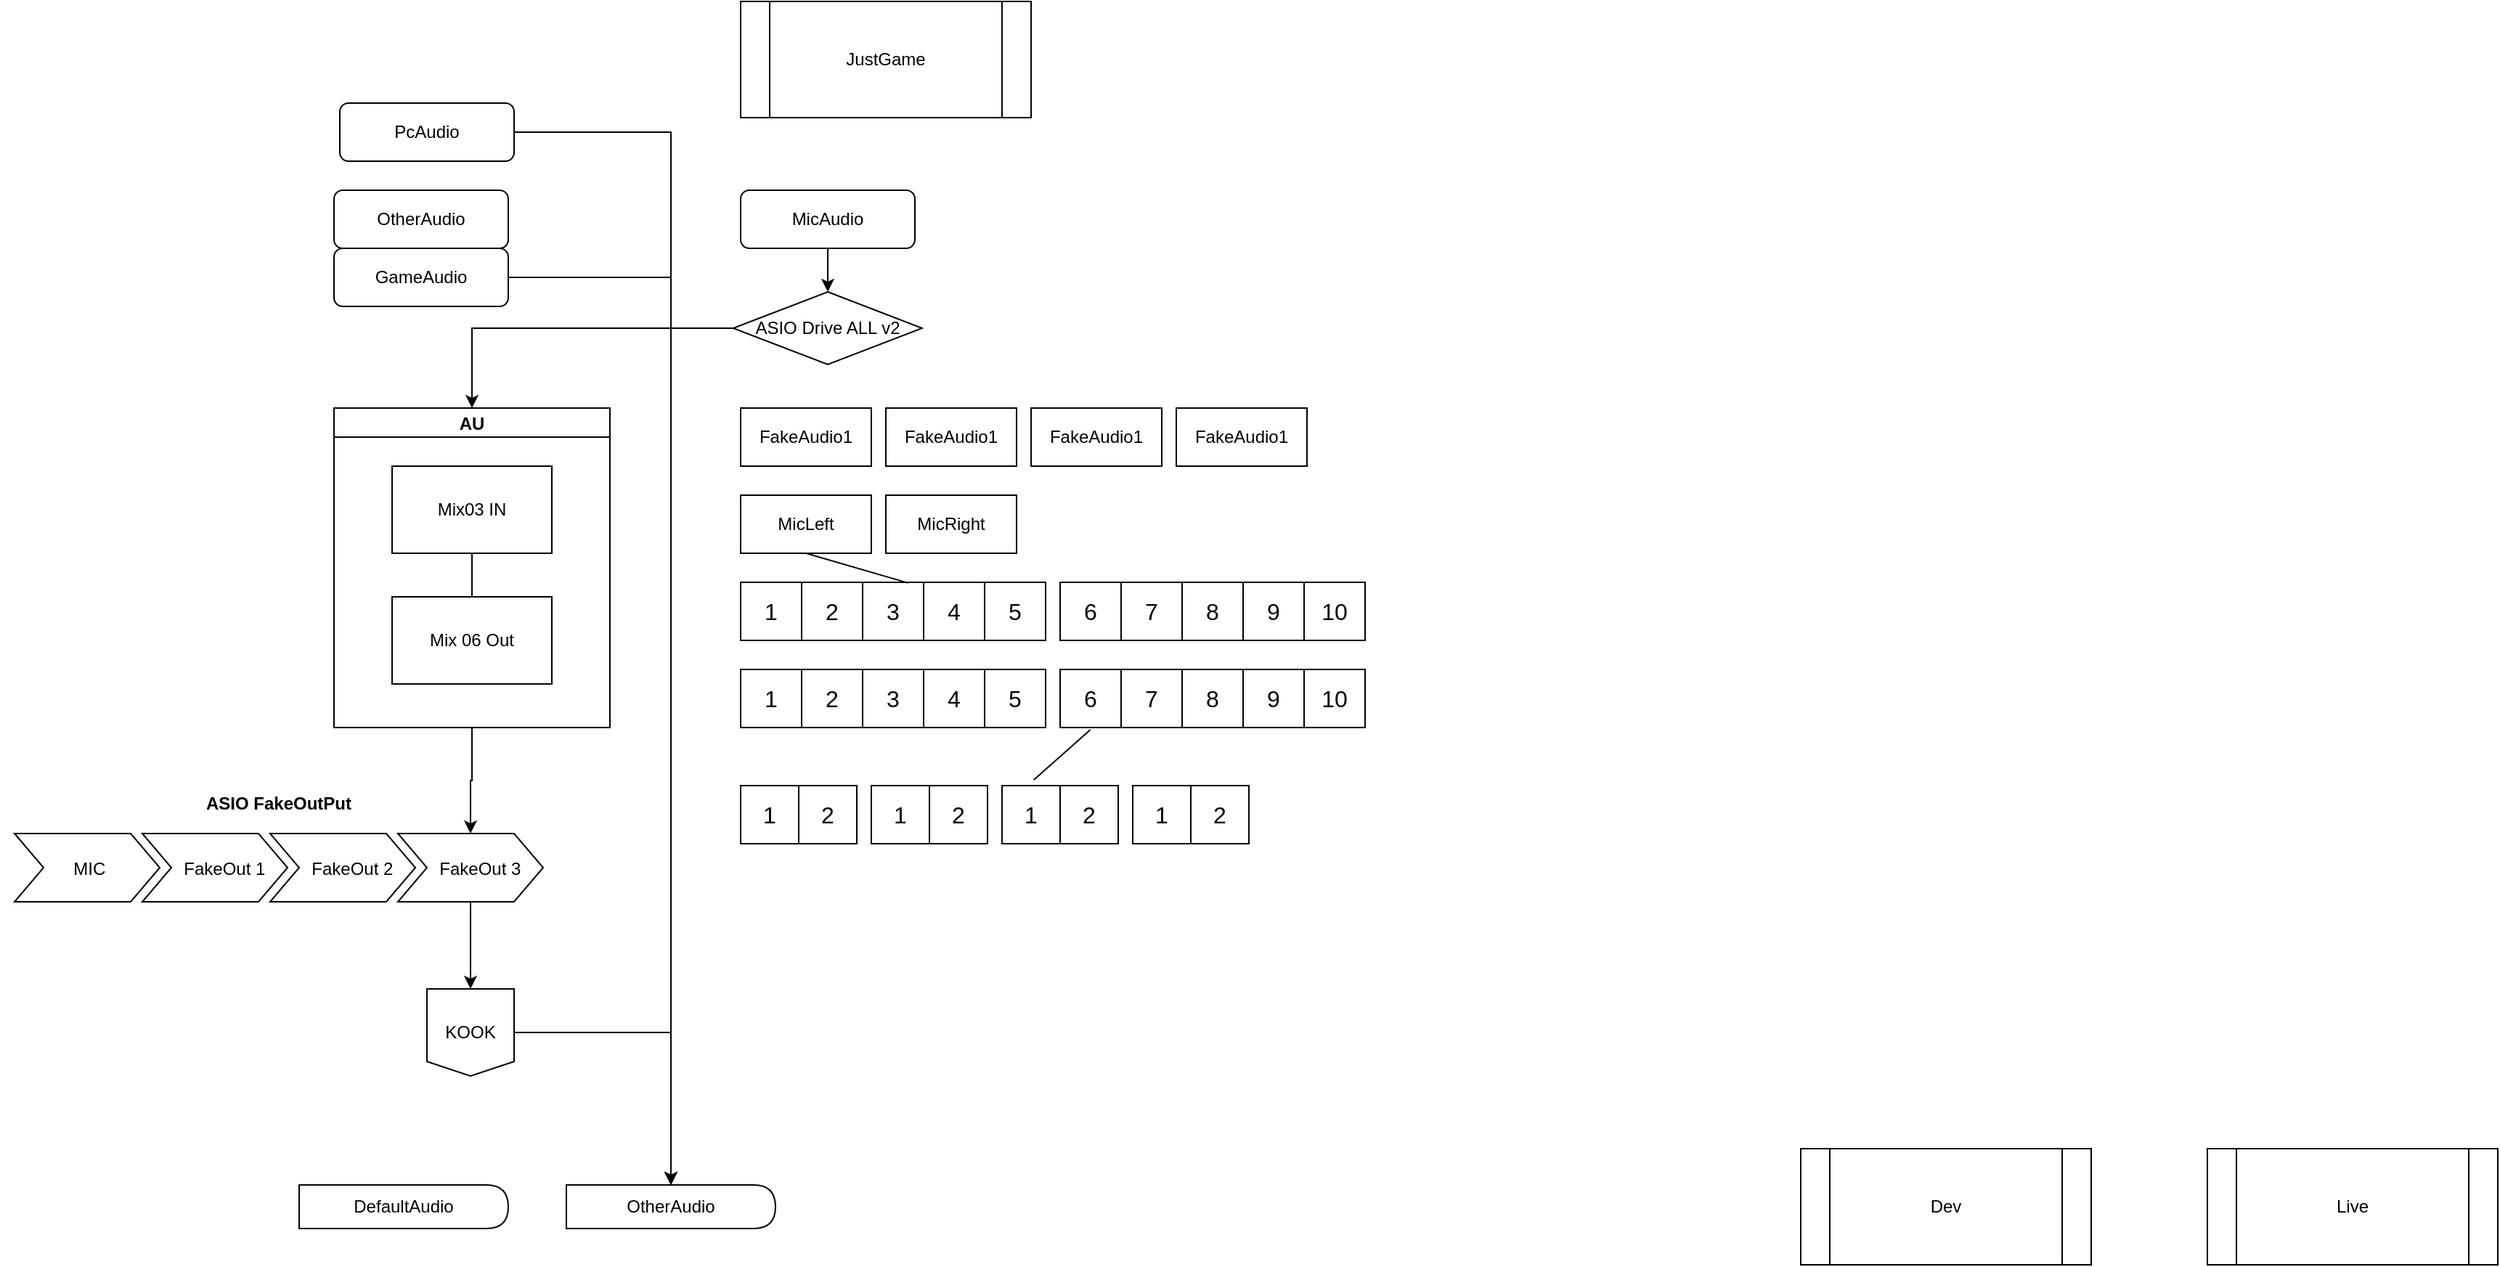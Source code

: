 <mxfile version="20.2.4" type="github">
  <diagram id="C5RBs43oDa-KdzZeNtuy" name="Page-1">
    <mxGraphModel dx="2605" dy="950" grid="1" gridSize="10" guides="1" tooltips="1" connect="1" arrows="1" fold="1" page="1" pageScale="1" pageWidth="827" pageHeight="1169" math="0" shadow="0">
      <root>
        <mxCell id="WIyWlLk6GJQsqaUBKTNV-0" />
        <mxCell id="WIyWlLk6GJQsqaUBKTNV-1" parent="WIyWlLk6GJQsqaUBKTNV-0" />
        <mxCell id="WxfKijYovhRXDLQv0Ypq-139" style="edgeStyle=orthogonalEdgeStyle;rounded=0;orthogonalLoop=1;jettySize=auto;html=1;fontSize=16;entryX=0.5;entryY=0;entryDx=0;entryDy=0;" edge="1" parent="WIyWlLk6GJQsqaUBKTNV-1" source="WIyWlLk6GJQsqaUBKTNV-3" target="WxfKijYovhRXDLQv0Ypq-48">
          <mxGeometry relative="1" as="geometry">
            <mxPoint x="310" y="220" as="targetPoint" />
          </mxGeometry>
        </mxCell>
        <mxCell id="WIyWlLk6GJQsqaUBKTNV-3" value="PcAudio" style="rounded=1;whiteSpace=wrap;html=1;fontSize=12;glass=0;strokeWidth=1;shadow=0;" parent="WIyWlLk6GJQsqaUBKTNV-1" vertex="1">
          <mxGeometry x="84" y="150" width="120" height="40" as="geometry" />
        </mxCell>
        <mxCell id="WxfKijYovhRXDLQv0Ypq-52" style="edgeStyle=orthogonalEdgeStyle;rounded=0;orthogonalLoop=1;jettySize=auto;html=1;entryX=0.5;entryY=0;entryDx=0;entryDy=0;" edge="1" parent="WIyWlLk6GJQsqaUBKTNV-1" source="WxfKijYovhRXDLQv0Ypq-0" target="WxfKijYovhRXDLQv0Ypq-48">
          <mxGeometry relative="1" as="geometry" />
        </mxCell>
        <mxCell id="WxfKijYovhRXDLQv0Ypq-0" value="GameAudio" style="rounded=1;whiteSpace=wrap;html=1;fontSize=12;glass=0;strokeWidth=1;shadow=0;" vertex="1" parent="WIyWlLk6GJQsqaUBKTNV-1">
          <mxGeometry x="80" y="250" width="120" height="40" as="geometry" />
        </mxCell>
        <mxCell id="WxfKijYovhRXDLQv0Ypq-1" value="MicAudio" style="rounded=1;whiteSpace=wrap;html=1;fontSize=12;glass=0;strokeWidth=1;shadow=0;" vertex="1" parent="WIyWlLk6GJQsqaUBKTNV-1">
          <mxGeometry x="360" y="210" width="120" height="40" as="geometry" />
        </mxCell>
        <mxCell id="WxfKijYovhRXDLQv0Ypq-2" value="OtherAudio" style="rounded=1;whiteSpace=wrap;html=1;fontSize=12;glass=0;strokeWidth=1;shadow=0;" vertex="1" parent="WIyWlLk6GJQsqaUBKTNV-1">
          <mxGeometry x="80" y="210" width="120" height="40" as="geometry" />
        </mxCell>
        <mxCell id="WxfKijYovhRXDLQv0Ypq-42" style="edgeStyle=orthogonalEdgeStyle;rounded=0;orthogonalLoop=1;jettySize=auto;html=1;entryX=0.5;entryY=0;entryDx=0;entryDy=0;entryPerimeter=0;" edge="1" parent="WIyWlLk6GJQsqaUBKTNV-1" source="WxfKijYovhRXDLQv0Ypq-3" target="WxfKijYovhRXDLQv0Ypq-36">
          <mxGeometry relative="1" as="geometry">
            <mxPoint x="220" y="340" as="targetPoint" />
          </mxGeometry>
        </mxCell>
        <mxCell id="WxfKijYovhRXDLQv0Ypq-3" value="ASIO Drive ALL v2" style="rhombus;whiteSpace=wrap;html=1;" vertex="1" parent="WIyWlLk6GJQsqaUBKTNV-1">
          <mxGeometry x="355" y="280" width="130" height="50" as="geometry" />
        </mxCell>
        <mxCell id="WxfKijYovhRXDLQv0Ypq-4" value="" style="endArrow=classic;html=1;rounded=0;exitX=0.5;exitY=1;exitDx=0;exitDy=0;entryX=0.5;entryY=0;entryDx=0;entryDy=0;" edge="1" parent="WIyWlLk6GJQsqaUBKTNV-1" source="WxfKijYovhRXDLQv0Ypq-1" target="WxfKijYovhRXDLQv0Ypq-3">
          <mxGeometry width="50" height="50" relative="1" as="geometry">
            <mxPoint x="390" y="580" as="sourcePoint" />
            <mxPoint x="440" y="530" as="targetPoint" />
          </mxGeometry>
        </mxCell>
        <mxCell id="WxfKijYovhRXDLQv0Ypq-5" value="JustGame" style="shape=process;whiteSpace=wrap;html=1;backgroundOutline=1;" vertex="1" parent="WIyWlLk6GJQsqaUBKTNV-1">
          <mxGeometry x="360" y="80" width="200" height="80" as="geometry" />
        </mxCell>
        <mxCell id="WxfKijYovhRXDLQv0Ypq-6" value="Dev" style="shape=process;whiteSpace=wrap;html=1;backgroundOutline=1;" vertex="1" parent="WIyWlLk6GJQsqaUBKTNV-1">
          <mxGeometry x="1090" y="870" width="200" height="80" as="geometry" />
        </mxCell>
        <mxCell id="WxfKijYovhRXDLQv0Ypq-7" value="Live" style="shape=process;whiteSpace=wrap;html=1;backgroundOutline=1;" vertex="1" parent="WIyWlLk6GJQsqaUBKTNV-1">
          <mxGeometry x="1370" y="870" width="200" height="80" as="geometry" />
        </mxCell>
        <mxCell id="WxfKijYovhRXDLQv0Ypq-49" style="edgeStyle=orthogonalEdgeStyle;rounded=0;orthogonalLoop=1;jettySize=auto;html=1;" edge="1" parent="WIyWlLk6GJQsqaUBKTNV-1" source="WxfKijYovhRXDLQv0Ypq-12" target="WxfKijYovhRXDLQv0Ypq-48">
          <mxGeometry relative="1" as="geometry" />
        </mxCell>
        <mxCell id="WxfKijYovhRXDLQv0Ypq-12" value="KOOK" style="shape=offPageConnector;whiteSpace=wrap;html=1;size=0.167;" vertex="1" parent="WIyWlLk6GJQsqaUBKTNV-1">
          <mxGeometry x="144" y="760" width="60" height="60" as="geometry" />
        </mxCell>
        <mxCell id="WxfKijYovhRXDLQv0Ypq-14" value="ASIO FakeOutPut" style="swimlane;childLayout=stackLayout;horizontal=1;fillColor=none;horizontalStack=1;resizeParent=1;resizeParentMax=0;resizeLast=0;collapsible=0;strokeColor=none;stackBorder=10;stackSpacing=-12;resizable=1;align=center;points=[];fontColor=#000000;" vertex="1" parent="WIyWlLk6GJQsqaUBKTNV-1">
          <mxGeometry x="-150" y="620" width="384" height="90" as="geometry" />
        </mxCell>
        <mxCell id="WxfKijYovhRXDLQv0Ypq-15" value=" MIC" style="shape=step;perimeter=stepPerimeter;fixedSize=1;points=[];" vertex="1" parent="WxfKijYovhRXDLQv0Ypq-14">
          <mxGeometry x="10" y="33" width="100" height="47" as="geometry" />
        </mxCell>
        <mxCell id="WxfKijYovhRXDLQv0Ypq-16" value="    FakeOut 1" style="shape=step;perimeter=stepPerimeter;fixedSize=1;points=[];" vertex="1" parent="WxfKijYovhRXDLQv0Ypq-14">
          <mxGeometry x="98" y="33" width="100" height="47" as="geometry" />
        </mxCell>
        <mxCell id="WxfKijYovhRXDLQv0Ypq-17" value="    FakeOut 2" style="shape=step;perimeter=stepPerimeter;fixedSize=1;points=[];" vertex="1" parent="WxfKijYovhRXDLQv0Ypq-14">
          <mxGeometry x="186" y="33" width="100" height="47" as="geometry" />
        </mxCell>
        <mxCell id="WxfKijYovhRXDLQv0Ypq-19" value="    FakeOut 3" style="shape=step;perimeter=stepPerimeter;fixedSize=1;points=[];" vertex="1" parent="WxfKijYovhRXDLQv0Ypq-14">
          <mxGeometry x="274" y="33" width="100" height="47" as="geometry" />
        </mxCell>
        <mxCell id="WxfKijYovhRXDLQv0Ypq-43" style="edgeStyle=orthogonalEdgeStyle;rounded=0;orthogonalLoop=1;jettySize=auto;html=1;" edge="1" parent="WIyWlLk6GJQsqaUBKTNV-1" source="WxfKijYovhRXDLQv0Ypq-36" target="WxfKijYovhRXDLQv0Ypq-19">
          <mxGeometry relative="1" as="geometry" />
        </mxCell>
        <mxCell id="WxfKijYovhRXDLQv0Ypq-36" value="AU" style="swimlane;startSize=20;horizontal=1;containerType=tree;newEdgeStyle={&quot;edgeStyle&quot;:&quot;elbowEdgeStyle&quot;,&quot;startArrow&quot;:&quot;none&quot;,&quot;endArrow&quot;:&quot;none&quot;};" vertex="1" parent="WIyWlLk6GJQsqaUBKTNV-1">
          <mxGeometry x="80" y="360" width="190" height="220" as="geometry" />
        </mxCell>
        <mxCell id="WxfKijYovhRXDLQv0Ypq-38" value="" style="edgeStyle=elbowEdgeStyle;elbow=vertical;startArrow=none;endArrow=none;rounded=0;" edge="1" parent="WxfKijYovhRXDLQv0Ypq-36" source="WxfKijYovhRXDLQv0Ypq-39" target="WxfKijYovhRXDLQv0Ypq-41">
          <mxGeometry relative="1" as="geometry">
            <mxPoint x="120" y="120" as="sourcePoint" />
          </mxGeometry>
        </mxCell>
        <UserObject label="Mix03 IN" treeRoot="1" id="WxfKijYovhRXDLQv0Ypq-39">
          <mxCell style="whiteSpace=wrap;html=1;align=center;treeFolding=1;treeMoving=1;newEdgeStyle={&quot;edgeStyle&quot;:&quot;elbowEdgeStyle&quot;,&quot;startArrow&quot;:&quot;none&quot;,&quot;endArrow&quot;:&quot;none&quot;};" vertex="1" parent="WxfKijYovhRXDLQv0Ypq-36">
            <mxGeometry x="40" y="40" width="110" height="60" as="geometry" />
          </mxCell>
        </UserObject>
        <mxCell id="WxfKijYovhRXDLQv0Ypq-41" value="Mix 06 Out" style="whiteSpace=wrap;html=1;align=center;verticalAlign=middle;treeFolding=1;treeMoving=1;newEdgeStyle={&quot;edgeStyle&quot;:&quot;elbowEdgeStyle&quot;,&quot;startArrow&quot;:&quot;none&quot;,&quot;endArrow&quot;:&quot;none&quot;};" vertex="1" parent="WxfKijYovhRXDLQv0Ypq-36">
          <mxGeometry x="40" y="130" width="110" height="60" as="geometry" />
        </mxCell>
        <mxCell id="WxfKijYovhRXDLQv0Ypq-44" style="edgeStyle=orthogonalEdgeStyle;rounded=0;orthogonalLoop=1;jettySize=auto;html=1;" edge="1" parent="WIyWlLk6GJQsqaUBKTNV-1" source="WxfKijYovhRXDLQv0Ypq-19" target="WxfKijYovhRXDLQv0Ypq-12">
          <mxGeometry relative="1" as="geometry" />
        </mxCell>
        <mxCell id="WxfKijYovhRXDLQv0Ypq-46" value="DefaultAudio" style="shape=delay;whiteSpace=wrap;html=1;" vertex="1" parent="WIyWlLk6GJQsqaUBKTNV-1">
          <mxGeometry x="56" y="895" width="144" height="30" as="geometry" />
        </mxCell>
        <mxCell id="WxfKijYovhRXDLQv0Ypq-48" value="OtherAudio" style="shape=delay;whiteSpace=wrap;html=1;" vertex="1" parent="WIyWlLk6GJQsqaUBKTNV-1">
          <mxGeometry x="240" y="895" width="144" height="30" as="geometry" />
        </mxCell>
        <mxCell id="WxfKijYovhRXDLQv0Ypq-54" value="FakeAudio1" style="rounded=0;whiteSpace=wrap;html=1;" vertex="1" parent="WIyWlLk6GJQsqaUBKTNV-1">
          <mxGeometry x="360" y="360" width="90" height="40" as="geometry" />
        </mxCell>
        <mxCell id="WxfKijYovhRXDLQv0Ypq-55" value="FakeAudio1" style="rounded=0;whiteSpace=wrap;html=1;" vertex="1" parent="WIyWlLk6GJQsqaUBKTNV-1">
          <mxGeometry x="460" y="360" width="90" height="40" as="geometry" />
        </mxCell>
        <mxCell id="WxfKijYovhRXDLQv0Ypq-56" value="FakeAudio1" style="rounded=0;whiteSpace=wrap;html=1;" vertex="1" parent="WIyWlLk6GJQsqaUBKTNV-1">
          <mxGeometry x="560" y="360" width="90" height="40" as="geometry" />
        </mxCell>
        <mxCell id="WxfKijYovhRXDLQv0Ypq-57" value="FakeAudio1" style="rounded=0;whiteSpace=wrap;html=1;" vertex="1" parent="WIyWlLk6GJQsqaUBKTNV-1">
          <mxGeometry x="660" y="360" width="90" height="40" as="geometry" />
        </mxCell>
        <mxCell id="WxfKijYovhRXDLQv0Ypq-58" value="MicLeft" style="rounded=0;whiteSpace=wrap;html=1;" vertex="1" parent="WIyWlLk6GJQsqaUBKTNV-1">
          <mxGeometry x="360" y="420" width="90" height="40" as="geometry" />
        </mxCell>
        <mxCell id="WxfKijYovhRXDLQv0Ypq-59" value="MicRight" style="rounded=0;whiteSpace=wrap;html=1;" vertex="1" parent="WIyWlLk6GJQsqaUBKTNV-1">
          <mxGeometry x="460" y="420" width="90" height="40" as="geometry" />
        </mxCell>
        <mxCell id="WxfKijYovhRXDLQv0Ypq-64" value="" style="shape=table;startSize=0;container=1;collapsible=0;childLayout=tableLayout;strokeWidth=1;fontSize=16;" vertex="1" parent="WIyWlLk6GJQsqaUBKTNV-1">
          <mxGeometry x="360" y="480" width="210" height="40" as="geometry" />
        </mxCell>
        <mxCell id="WxfKijYovhRXDLQv0Ypq-65" value="" style="shape=tableRow;horizontal=0;startSize=0;swimlaneHead=0;swimlaneBody=0;top=0;left=0;bottom=0;right=0;collapsible=0;dropTarget=0;fillColor=none;points=[[0,0.5],[1,0.5]];portConstraint=eastwest;fontSize=16;" vertex="1" parent="WxfKijYovhRXDLQv0Ypq-64">
          <mxGeometry width="210" height="40" as="geometry" />
        </mxCell>
        <mxCell id="WxfKijYovhRXDLQv0Ypq-66" value="1" style="shape=partialRectangle;html=1;whiteSpace=wrap;connectable=0;overflow=hidden;fillColor=none;top=0;left=0;bottom=0;right=0;pointerEvents=1;fontSize=16;" vertex="1" parent="WxfKijYovhRXDLQv0Ypq-65">
          <mxGeometry width="42" height="40" as="geometry">
            <mxRectangle width="42" height="40" as="alternateBounds" />
          </mxGeometry>
        </mxCell>
        <mxCell id="WxfKijYovhRXDLQv0Ypq-67" value="2" style="shape=partialRectangle;html=1;whiteSpace=wrap;connectable=0;overflow=hidden;fillColor=none;top=0;left=0;bottom=0;right=0;pointerEvents=1;fontSize=16;" vertex="1" parent="WxfKijYovhRXDLQv0Ypq-65">
          <mxGeometry x="42" width="42" height="40" as="geometry">
            <mxRectangle width="42" height="40" as="alternateBounds" />
          </mxGeometry>
        </mxCell>
        <mxCell id="WxfKijYovhRXDLQv0Ypq-68" value="3" style="shape=partialRectangle;html=1;whiteSpace=wrap;connectable=0;overflow=hidden;fillColor=none;top=0;left=0;bottom=0;right=0;pointerEvents=1;fontSize=16;" vertex="1" parent="WxfKijYovhRXDLQv0Ypq-65">
          <mxGeometry x="84" width="42" height="40" as="geometry">
            <mxRectangle width="42" height="40" as="alternateBounds" />
          </mxGeometry>
        </mxCell>
        <mxCell id="WxfKijYovhRXDLQv0Ypq-69" value="4" style="shape=partialRectangle;html=1;whiteSpace=wrap;connectable=0;overflow=hidden;fillColor=none;top=0;left=0;bottom=0;right=0;pointerEvents=1;fontSize=16;" vertex="1" parent="WxfKijYovhRXDLQv0Ypq-65">
          <mxGeometry x="126" width="42" height="40" as="geometry">
            <mxRectangle width="42" height="40" as="alternateBounds" />
          </mxGeometry>
        </mxCell>
        <mxCell id="WxfKijYovhRXDLQv0Ypq-70" value="5" style="shape=partialRectangle;html=1;whiteSpace=wrap;connectable=0;overflow=hidden;fillColor=none;top=0;left=0;bottom=0;right=0;pointerEvents=1;fontSize=16;" vertex="1" parent="WxfKijYovhRXDLQv0Ypq-65">
          <mxGeometry x="168" width="42" height="40" as="geometry">
            <mxRectangle width="42" height="40" as="alternateBounds" />
          </mxGeometry>
        </mxCell>
        <mxCell id="WxfKijYovhRXDLQv0Ypq-71" value="" style="shape=table;startSize=0;container=1;collapsible=0;childLayout=tableLayout;strokeWidth=1;fontSize=16;" vertex="1" parent="WIyWlLk6GJQsqaUBKTNV-1">
          <mxGeometry x="580" y="480" width="210" height="40" as="geometry" />
        </mxCell>
        <mxCell id="WxfKijYovhRXDLQv0Ypq-72" value="" style="shape=tableRow;horizontal=0;startSize=0;swimlaneHead=0;swimlaneBody=0;top=0;left=0;bottom=0;right=0;collapsible=0;dropTarget=0;fillColor=none;points=[[0,0.5],[1,0.5]];portConstraint=eastwest;fontSize=16;" vertex="1" parent="WxfKijYovhRXDLQv0Ypq-71">
          <mxGeometry width="210" height="40" as="geometry" />
        </mxCell>
        <mxCell id="WxfKijYovhRXDLQv0Ypq-73" value="6" style="shape=partialRectangle;html=1;whiteSpace=wrap;connectable=0;overflow=hidden;fillColor=none;top=0;left=0;bottom=0;right=0;pointerEvents=1;fontSize=16;" vertex="1" parent="WxfKijYovhRXDLQv0Ypq-72">
          <mxGeometry width="42" height="40" as="geometry">
            <mxRectangle width="42" height="40" as="alternateBounds" />
          </mxGeometry>
        </mxCell>
        <mxCell id="WxfKijYovhRXDLQv0Ypq-74" value="7" style="shape=partialRectangle;html=1;whiteSpace=wrap;connectable=0;overflow=hidden;fillColor=none;top=0;left=0;bottom=0;right=0;pointerEvents=1;fontSize=16;" vertex="1" parent="WxfKijYovhRXDLQv0Ypq-72">
          <mxGeometry x="42" width="42" height="40" as="geometry">
            <mxRectangle width="42" height="40" as="alternateBounds" />
          </mxGeometry>
        </mxCell>
        <mxCell id="WxfKijYovhRXDLQv0Ypq-75" value="8" style="shape=partialRectangle;html=1;whiteSpace=wrap;connectable=0;overflow=hidden;fillColor=none;top=0;left=0;bottom=0;right=0;pointerEvents=1;fontSize=16;" vertex="1" parent="WxfKijYovhRXDLQv0Ypq-72">
          <mxGeometry x="84" width="42" height="40" as="geometry">
            <mxRectangle width="42" height="40" as="alternateBounds" />
          </mxGeometry>
        </mxCell>
        <mxCell id="WxfKijYovhRXDLQv0Ypq-76" value="9" style="shape=partialRectangle;html=1;whiteSpace=wrap;connectable=0;overflow=hidden;fillColor=none;top=0;left=0;bottom=0;right=0;pointerEvents=1;fontSize=16;" vertex="1" parent="WxfKijYovhRXDLQv0Ypq-72">
          <mxGeometry x="126" width="42" height="40" as="geometry">
            <mxRectangle width="42" height="40" as="alternateBounds" />
          </mxGeometry>
        </mxCell>
        <mxCell id="WxfKijYovhRXDLQv0Ypq-77" value="10" style="shape=partialRectangle;html=1;whiteSpace=wrap;connectable=0;overflow=hidden;fillColor=none;top=0;left=0;bottom=0;right=0;pointerEvents=1;fontSize=16;" vertex="1" parent="WxfKijYovhRXDLQv0Ypq-72">
          <mxGeometry x="168" width="42" height="40" as="geometry">
            <mxRectangle width="42" height="40" as="alternateBounds" />
          </mxGeometry>
        </mxCell>
        <mxCell id="WxfKijYovhRXDLQv0Ypq-89" value="" style="shape=table;startSize=0;container=1;collapsible=0;childLayout=tableLayout;strokeWidth=1;fontSize=16;" vertex="1" parent="WIyWlLk6GJQsqaUBKTNV-1">
          <mxGeometry x="580" y="540" width="210" height="40" as="geometry" />
        </mxCell>
        <mxCell id="WxfKijYovhRXDLQv0Ypq-90" value="" style="shape=tableRow;horizontal=0;startSize=0;swimlaneHead=0;swimlaneBody=0;top=0;left=0;bottom=0;right=0;collapsible=0;dropTarget=0;fillColor=none;points=[[0,0.5],[1,0.5]];portConstraint=eastwest;fontSize=16;" vertex="1" parent="WxfKijYovhRXDLQv0Ypq-89">
          <mxGeometry width="210" height="40" as="geometry" />
        </mxCell>
        <mxCell id="WxfKijYovhRXDLQv0Ypq-91" value="6" style="shape=partialRectangle;html=1;whiteSpace=wrap;connectable=0;overflow=hidden;fillColor=none;top=0;left=0;bottom=0;right=0;pointerEvents=1;fontSize=16;" vertex="1" parent="WxfKijYovhRXDLQv0Ypq-90">
          <mxGeometry width="42" height="40" as="geometry">
            <mxRectangle width="42" height="40" as="alternateBounds" />
          </mxGeometry>
        </mxCell>
        <mxCell id="WxfKijYovhRXDLQv0Ypq-92" value="7" style="shape=partialRectangle;html=1;whiteSpace=wrap;connectable=0;overflow=hidden;fillColor=none;top=0;left=0;bottom=0;right=0;pointerEvents=1;fontSize=16;" vertex="1" parent="WxfKijYovhRXDLQv0Ypq-90">
          <mxGeometry x="42" width="42" height="40" as="geometry">
            <mxRectangle width="42" height="40" as="alternateBounds" />
          </mxGeometry>
        </mxCell>
        <mxCell id="WxfKijYovhRXDLQv0Ypq-93" value="8" style="shape=partialRectangle;html=1;whiteSpace=wrap;connectable=0;overflow=hidden;fillColor=none;top=0;left=0;bottom=0;right=0;pointerEvents=1;fontSize=16;" vertex="1" parent="WxfKijYovhRXDLQv0Ypq-90">
          <mxGeometry x="84" width="42" height="40" as="geometry">
            <mxRectangle width="42" height="40" as="alternateBounds" />
          </mxGeometry>
        </mxCell>
        <mxCell id="WxfKijYovhRXDLQv0Ypq-94" value="9" style="shape=partialRectangle;html=1;whiteSpace=wrap;connectable=0;overflow=hidden;fillColor=none;top=0;left=0;bottom=0;right=0;pointerEvents=1;fontSize=16;" vertex="1" parent="WxfKijYovhRXDLQv0Ypq-90">
          <mxGeometry x="126" width="42" height="40" as="geometry">
            <mxRectangle width="42" height="40" as="alternateBounds" />
          </mxGeometry>
        </mxCell>
        <mxCell id="WxfKijYovhRXDLQv0Ypq-95" value="10" style="shape=partialRectangle;html=1;whiteSpace=wrap;connectable=0;overflow=hidden;fillColor=none;top=0;left=0;bottom=0;right=0;pointerEvents=1;fontSize=16;" vertex="1" parent="WxfKijYovhRXDLQv0Ypq-90">
          <mxGeometry x="168" width="42" height="40" as="geometry">
            <mxRectangle width="42" height="40" as="alternateBounds" />
          </mxGeometry>
        </mxCell>
        <mxCell id="WxfKijYovhRXDLQv0Ypq-103" value="" style="shape=table;startSize=0;container=1;collapsible=0;childLayout=tableLayout;strokeWidth=1;fontSize=16;" vertex="1" parent="WIyWlLk6GJQsqaUBKTNV-1">
          <mxGeometry x="360" y="540" width="210" height="40" as="geometry" />
        </mxCell>
        <mxCell id="WxfKijYovhRXDLQv0Ypq-104" value="" style="shape=tableRow;horizontal=0;startSize=0;swimlaneHead=0;swimlaneBody=0;top=0;left=0;bottom=0;right=0;collapsible=0;dropTarget=0;fillColor=none;points=[[0,0.5],[1,0.5]];portConstraint=eastwest;fontSize=16;" vertex="1" parent="WxfKijYovhRXDLQv0Ypq-103">
          <mxGeometry width="210" height="40" as="geometry" />
        </mxCell>
        <mxCell id="WxfKijYovhRXDLQv0Ypq-105" value="1" style="shape=partialRectangle;html=1;whiteSpace=wrap;connectable=0;overflow=hidden;fillColor=none;top=0;left=0;bottom=0;right=0;pointerEvents=1;fontSize=16;" vertex="1" parent="WxfKijYovhRXDLQv0Ypq-104">
          <mxGeometry width="42" height="40" as="geometry">
            <mxRectangle width="42" height="40" as="alternateBounds" />
          </mxGeometry>
        </mxCell>
        <mxCell id="WxfKijYovhRXDLQv0Ypq-106" value="2" style="shape=partialRectangle;html=1;whiteSpace=wrap;connectable=0;overflow=hidden;fillColor=none;top=0;left=0;bottom=0;right=0;pointerEvents=1;fontSize=16;" vertex="1" parent="WxfKijYovhRXDLQv0Ypq-104">
          <mxGeometry x="42" width="42" height="40" as="geometry">
            <mxRectangle width="42" height="40" as="alternateBounds" />
          </mxGeometry>
        </mxCell>
        <mxCell id="WxfKijYovhRXDLQv0Ypq-107" value="3" style="shape=partialRectangle;html=1;whiteSpace=wrap;connectable=0;overflow=hidden;fillColor=none;top=0;left=0;bottom=0;right=0;pointerEvents=1;fontSize=16;" vertex="1" parent="WxfKijYovhRXDLQv0Ypq-104">
          <mxGeometry x="84" width="42" height="40" as="geometry">
            <mxRectangle width="42" height="40" as="alternateBounds" />
          </mxGeometry>
        </mxCell>
        <mxCell id="WxfKijYovhRXDLQv0Ypq-108" value="4" style="shape=partialRectangle;html=1;whiteSpace=wrap;connectable=0;overflow=hidden;fillColor=none;top=0;left=0;bottom=0;right=0;pointerEvents=1;fontSize=16;" vertex="1" parent="WxfKijYovhRXDLQv0Ypq-104">
          <mxGeometry x="126" width="42" height="40" as="geometry">
            <mxRectangle width="42" height="40" as="alternateBounds" />
          </mxGeometry>
        </mxCell>
        <mxCell id="WxfKijYovhRXDLQv0Ypq-109" value="5" style="shape=partialRectangle;html=1;whiteSpace=wrap;connectable=0;overflow=hidden;fillColor=none;top=0;left=0;bottom=0;right=0;pointerEvents=1;fontSize=16;" vertex="1" parent="WxfKijYovhRXDLQv0Ypq-104">
          <mxGeometry x="168" width="42" height="40" as="geometry">
            <mxRectangle width="42" height="40" as="alternateBounds" />
          </mxGeometry>
        </mxCell>
        <mxCell id="WxfKijYovhRXDLQv0Ypq-117" value="" style="shape=table;startSize=0;container=1;collapsible=0;childLayout=tableLayout;fontSize=16;strokeWidth=1;" vertex="1" parent="WIyWlLk6GJQsqaUBKTNV-1">
          <mxGeometry x="450" y="620" width="80" height="40" as="geometry" />
        </mxCell>
        <mxCell id="WxfKijYovhRXDLQv0Ypq-118" value="" style="shape=tableRow;horizontal=0;startSize=0;swimlaneHead=0;swimlaneBody=0;top=0;left=0;bottom=0;right=0;collapsible=0;dropTarget=0;fillColor=none;points=[[0,0.5],[1,0.5]];portConstraint=eastwest;fontSize=16;strokeWidth=1;" vertex="1" parent="WxfKijYovhRXDLQv0Ypq-117">
          <mxGeometry width="80" height="40" as="geometry" />
        </mxCell>
        <mxCell id="WxfKijYovhRXDLQv0Ypq-119" value="1" style="shape=partialRectangle;html=1;whiteSpace=wrap;connectable=0;overflow=hidden;fillColor=none;top=0;left=0;bottom=0;right=0;pointerEvents=1;fontSize=16;strokeWidth=1;" vertex="1" parent="WxfKijYovhRXDLQv0Ypq-118">
          <mxGeometry width="40" height="40" as="geometry">
            <mxRectangle width="40" height="40" as="alternateBounds" />
          </mxGeometry>
        </mxCell>
        <mxCell id="WxfKijYovhRXDLQv0Ypq-120" value="2" style="shape=partialRectangle;html=1;whiteSpace=wrap;connectable=0;overflow=hidden;fillColor=none;top=0;left=0;bottom=0;right=0;pointerEvents=1;fontSize=16;strokeWidth=1;" vertex="1" parent="WxfKijYovhRXDLQv0Ypq-118">
          <mxGeometry x="40" width="40" height="40" as="geometry">
            <mxRectangle width="40" height="40" as="alternateBounds" />
          </mxGeometry>
        </mxCell>
        <mxCell id="WxfKijYovhRXDLQv0Ypq-121" value="" style="shape=table;startSize=0;container=1;collapsible=0;childLayout=tableLayout;fontSize=16;strokeWidth=1;" vertex="1" parent="WIyWlLk6GJQsqaUBKTNV-1">
          <mxGeometry x="360" y="620" width="80" height="40" as="geometry" />
        </mxCell>
        <mxCell id="WxfKijYovhRXDLQv0Ypq-122" value="" style="shape=tableRow;horizontal=0;startSize=0;swimlaneHead=0;swimlaneBody=0;top=0;left=0;bottom=0;right=0;collapsible=0;dropTarget=0;fillColor=none;points=[[0,0.5],[1,0.5]];portConstraint=eastwest;fontSize=16;strokeWidth=1;" vertex="1" parent="WxfKijYovhRXDLQv0Ypq-121">
          <mxGeometry width="80" height="40" as="geometry" />
        </mxCell>
        <mxCell id="WxfKijYovhRXDLQv0Ypq-123" value="1" style="shape=partialRectangle;html=1;whiteSpace=wrap;connectable=0;overflow=hidden;fillColor=none;top=0;left=0;bottom=0;right=0;pointerEvents=1;fontSize=16;strokeWidth=1;" vertex="1" parent="WxfKijYovhRXDLQv0Ypq-122">
          <mxGeometry width="40" height="40" as="geometry">
            <mxRectangle width="40" height="40" as="alternateBounds" />
          </mxGeometry>
        </mxCell>
        <mxCell id="WxfKijYovhRXDLQv0Ypq-124" value="2" style="shape=partialRectangle;html=1;whiteSpace=wrap;connectable=0;overflow=hidden;fillColor=none;top=0;left=0;bottom=0;right=0;pointerEvents=1;fontSize=16;strokeWidth=1;" vertex="1" parent="WxfKijYovhRXDLQv0Ypq-122">
          <mxGeometry x="40" width="40" height="40" as="geometry">
            <mxRectangle width="40" height="40" as="alternateBounds" />
          </mxGeometry>
        </mxCell>
        <mxCell id="WxfKijYovhRXDLQv0Ypq-129" value="" style="shape=table;startSize=0;container=1;collapsible=0;childLayout=tableLayout;fontSize=16;strokeWidth=1;" vertex="1" parent="WIyWlLk6GJQsqaUBKTNV-1">
          <mxGeometry x="540" y="620" width="80" height="40.0" as="geometry" />
        </mxCell>
        <mxCell id="WxfKijYovhRXDLQv0Ypq-130" value="" style="shape=tableRow;horizontal=0;startSize=0;swimlaneHead=0;swimlaneBody=0;top=0;left=0;bottom=0;right=0;collapsible=0;dropTarget=0;fillColor=none;points=[[0,0.5],[1,0.5]];portConstraint=eastwest;fontSize=16;strokeWidth=1;" vertex="1" parent="WxfKijYovhRXDLQv0Ypq-129">
          <mxGeometry width="80" height="40" as="geometry" />
        </mxCell>
        <mxCell id="WxfKijYovhRXDLQv0Ypq-131" value="1" style="shape=partialRectangle;html=1;whiteSpace=wrap;connectable=0;overflow=hidden;fillColor=none;top=0;left=0;bottom=0;right=0;pointerEvents=1;fontSize=16;strokeWidth=1;" vertex="1" parent="WxfKijYovhRXDLQv0Ypq-130">
          <mxGeometry width="40" height="40" as="geometry">
            <mxRectangle width="40" height="40" as="alternateBounds" />
          </mxGeometry>
        </mxCell>
        <mxCell id="WxfKijYovhRXDLQv0Ypq-132" value="2" style="shape=partialRectangle;html=1;whiteSpace=wrap;connectable=0;overflow=hidden;fillColor=none;top=0;left=0;bottom=0;right=0;pointerEvents=1;fontSize=16;strokeWidth=1;" vertex="1" parent="WxfKijYovhRXDLQv0Ypq-130">
          <mxGeometry x="40" width="40" height="40" as="geometry">
            <mxRectangle width="40" height="40" as="alternateBounds" />
          </mxGeometry>
        </mxCell>
        <mxCell id="WxfKijYovhRXDLQv0Ypq-133" value="" style="shape=table;startSize=0;container=1;collapsible=0;childLayout=tableLayout;fontSize=16;strokeWidth=1;" vertex="1" parent="WIyWlLk6GJQsqaUBKTNV-1">
          <mxGeometry x="630" y="620" width="80" height="40.0" as="geometry" />
        </mxCell>
        <mxCell id="WxfKijYovhRXDLQv0Ypq-134" value="" style="shape=tableRow;horizontal=0;startSize=0;swimlaneHead=0;swimlaneBody=0;top=0;left=0;bottom=0;right=0;collapsible=0;dropTarget=0;fillColor=none;points=[[0,0.5],[1,0.5]];portConstraint=eastwest;fontSize=16;strokeWidth=1;" vertex="1" parent="WxfKijYovhRXDLQv0Ypq-133">
          <mxGeometry width="80" height="40" as="geometry" />
        </mxCell>
        <mxCell id="WxfKijYovhRXDLQv0Ypq-135" value="1" style="shape=partialRectangle;html=1;whiteSpace=wrap;connectable=0;overflow=hidden;fillColor=none;top=0;left=0;bottom=0;right=0;pointerEvents=1;fontSize=16;strokeWidth=1;" vertex="1" parent="WxfKijYovhRXDLQv0Ypq-134">
          <mxGeometry width="40" height="40" as="geometry">
            <mxRectangle width="40" height="40" as="alternateBounds" />
          </mxGeometry>
        </mxCell>
        <mxCell id="WxfKijYovhRXDLQv0Ypq-136" value="2" style="shape=partialRectangle;html=1;whiteSpace=wrap;connectable=0;overflow=hidden;fillColor=none;top=0;left=0;bottom=0;right=0;pointerEvents=1;fontSize=16;strokeWidth=1;" vertex="1" parent="WxfKijYovhRXDLQv0Ypq-134">
          <mxGeometry x="40" width="40" height="40" as="geometry">
            <mxRectangle width="40" height="40" as="alternateBounds" />
          </mxGeometry>
        </mxCell>
        <mxCell id="WxfKijYovhRXDLQv0Ypq-137" value="" style="endArrow=none;html=1;rounded=0;fontSize=16;entryX=0.5;entryY=1;entryDx=0;entryDy=0;exitX=0.549;exitY=0.011;exitDx=0;exitDy=0;exitPerimeter=0;" edge="1" parent="WIyWlLk6GJQsqaUBKTNV-1" source="WxfKijYovhRXDLQv0Ypq-65" target="WxfKijYovhRXDLQv0Ypq-58">
          <mxGeometry width="50" height="50" relative="1" as="geometry">
            <mxPoint x="290" y="500" as="sourcePoint" />
            <mxPoint x="340" y="450" as="targetPoint" />
          </mxGeometry>
        </mxCell>
        <mxCell id="WxfKijYovhRXDLQv0Ypq-138" value="" style="endArrow=none;html=1;rounded=0;fontSize=16;exitX=0.274;exitY=-0.1;exitDx=0;exitDy=0;exitPerimeter=0;entryX=0.099;entryY=1.039;entryDx=0;entryDy=0;entryPerimeter=0;" edge="1" parent="WIyWlLk6GJQsqaUBKTNV-1" source="WxfKijYovhRXDLQv0Ypq-130" target="WxfKijYovhRXDLQv0Ypq-90">
          <mxGeometry width="50" height="50" relative="1" as="geometry">
            <mxPoint x="290" y="500" as="sourcePoint" />
            <mxPoint x="340" y="450" as="targetPoint" />
          </mxGeometry>
        </mxCell>
      </root>
    </mxGraphModel>
  </diagram>
</mxfile>
